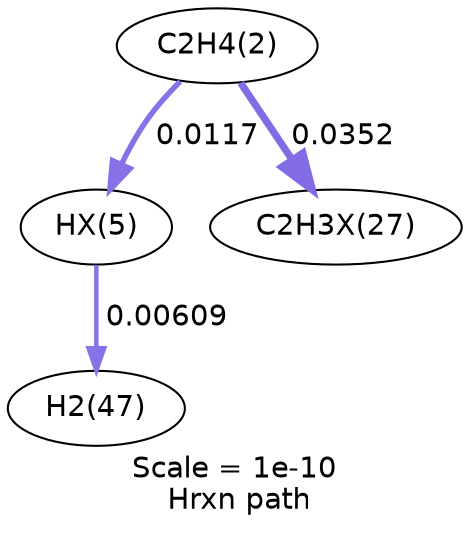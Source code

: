 digraph reaction_paths {
center=1;
s5 -> s25[fontname="Helvetica", style="setlinewidth(2.64)", arrowsize=1.32, color="0.7, 0.512, 0.9"
, label=" 0.0117"];
s5 -> s26[fontname="Helvetica", style="setlinewidth(3.47)", arrowsize=1.74, color="0.7, 0.535, 0.9"
, label=" 0.0352"];
s25 -> s11[fontname="Helvetica", style="setlinewidth(2.15)", arrowsize=1.07, color="0.7, 0.506, 0.9"
, label=" 0.00609"];
s5 [ fontname="Helvetica", label="C2H4(2)"];
s11 [ fontname="Helvetica", label="H2(47)"];
s25 [ fontname="Helvetica", label="HX(5)"];
s26 [ fontname="Helvetica", label="C2H3X(27)"];
 label = "Scale = 1e-10\l Hrxn path";
 fontname = "Helvetica";
}
